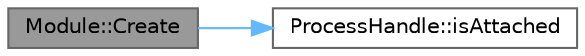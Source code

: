 digraph "Module::Create"
{
 // LATEX_PDF_SIZE
  bgcolor="transparent";
  edge [fontname=Helvetica,fontsize=10,labelfontname=Helvetica,labelfontsize=10];
  node [fontname=Helvetica,fontsize=10,shape=box,height=0.2,width=0.4];
  rankdir="LR";
  Node1 [id="Node000001",label="Module::Create",height=0.2,width=0.4,color="gray40", fillcolor="grey60", style="filled", fontcolor="black",tooltip="Creates a Module instance."];
  Node1 -> Node2 [id="edge1_Node000001_Node000002",color="steelblue1",style="solid",tooltip=" "];
  Node2 [id="Node000002",label="ProcessHandle::isAttached",height=0.2,width=0.4,color="grey40", fillcolor="white", style="filled",URL="$class_process_handle.html#a0cbe418e8330e8306df7a4c30d0b3a78",tooltip="This function checks if the process handle is open."];
}
